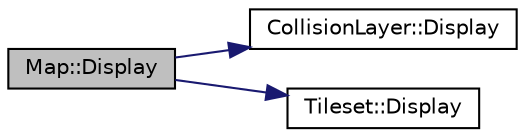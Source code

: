 digraph "Map::Display"
{
 // LATEX_PDF_SIZE
  bgcolor="transparent";
  edge [fontname="Helvetica",fontsize="10",labelfontname="Helvetica",labelfontsize="10"];
  node [fontname="Helvetica",fontsize="10",shape=record];
  rankdir="LR";
  Node1 [label="Map::Display",height=0.2,width=0.4,color="black", fillcolor="grey75", style="filled", fontcolor="black",tooltip=" "];
  Node1 -> Node2 [color="midnightblue",fontsize="10",style="solid",fontname="Helvetica"];
  Node2 [label="CollisionLayer::Display",height=0.2,width=0.4,color="black",URL="$classCollisionLayer.html#a7385df5b3f1760c1915e2310a276fe48",tooltip=" "];
  Node1 -> Node3 [color="midnightblue",fontsize="10",style="solid",fontname="Helvetica"];
  Node3 [label="Tileset::Display",height=0.2,width=0.4,color="black",URL="$classTileset.html#ae5b6fbeb1e95927376961914e13c2b35",tooltip=" "];
}
